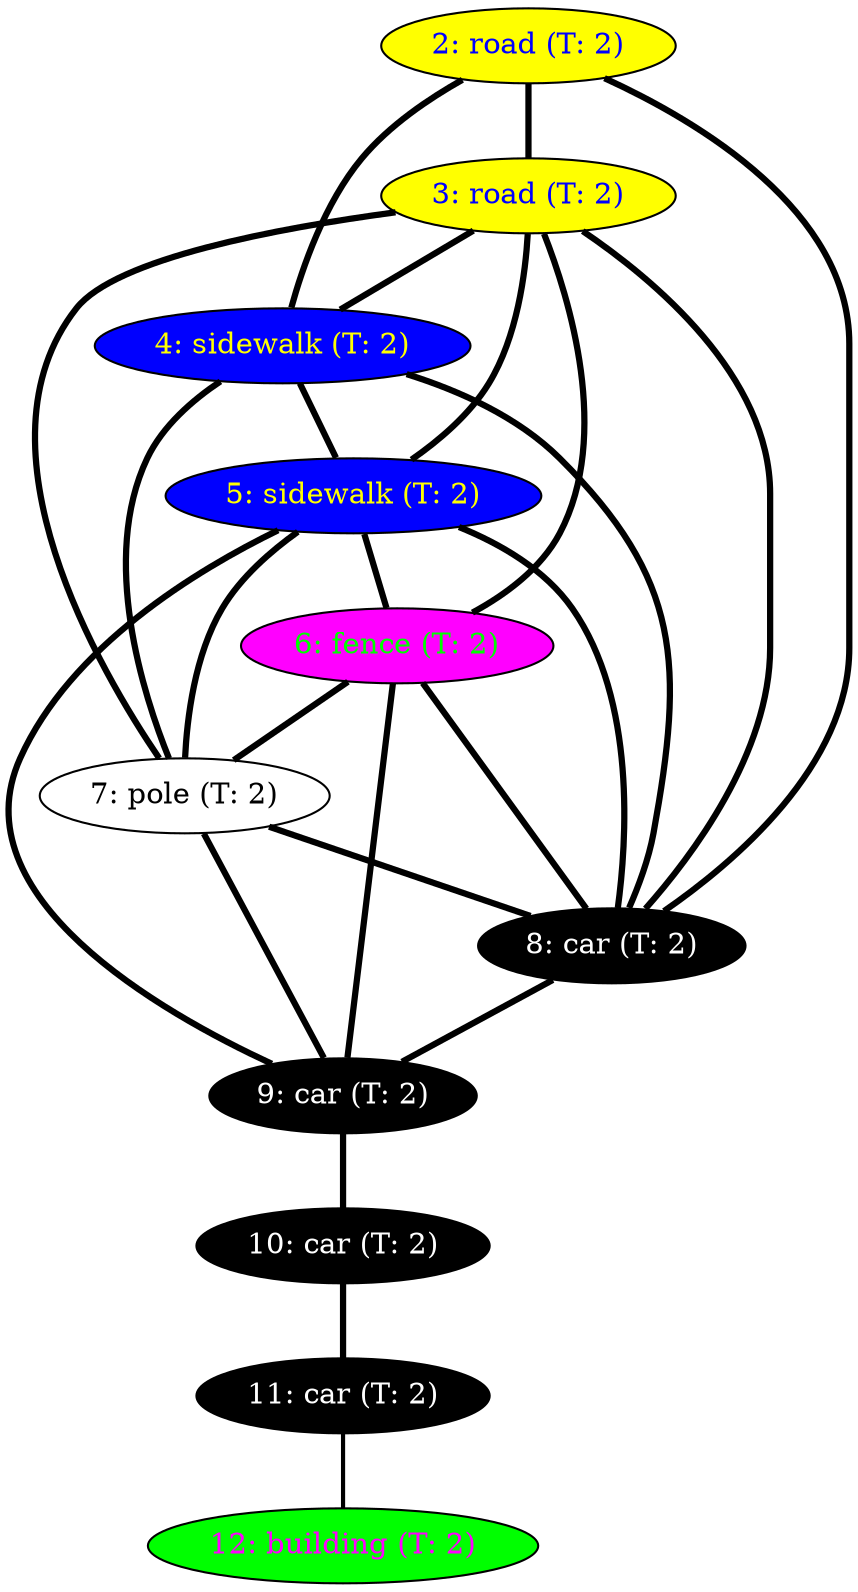 // Num vertices: 11
// Num edges: 24
graph semantic_graph {
	2 [ label="2: road (T: 2)", fillcolor="#ffff00", fontcolor="#0000ff", pos = "36.7961, 109.279!", style=filled ] // 3D pos: 36.7961 109.279 2.03078 // Observers: 0,12,24,
	3 [ label="3: road (T: 2)", fillcolor="#ffff00", fontcolor="#0000ff", pos = "41.6661, 117.603!", style=filled ] // 3D pos: 41.6661 117.603 1.64887 // Observers: 0,12,24,
	4 [ label="4: sidewalk (T: 2)", fillcolor="#0000ff", fontcolor="#ffff00", pos = "40.5729, 113.919!", style=filled ] // 3D pos: 40.5729 113.919 2.08202 // Observers: 0,12,24,
	5 [ label="5: sidewalk (T: 2)", fillcolor="#0000ff", fontcolor="#ffff00", pos = "39.7301, 122.02!", style=filled ] // 3D pos: 39.7301  122.02 2.08752 // Observers: 0,12,24,
	6 [ label="6: fence (T: 2)", fillcolor="#ff00ff", fontcolor="#00ff00", pos = "35.3698, 126.427!", style=filled ] // 3D pos: 35.3698 126.427  2.7455 // Observers: 0,12,24,
	7 [ label="7: pole (T: 2)", fillcolor="#ffffff", fontcolor="#000000", pos = "40.7771, 121.359!", style=filled ] // 3D pos: 40.7771 121.359 2.32973 // Observers: 0,12,24,
	8 [ label="8: car (T: 2)", fillcolor="#000000", fontcolor="#ffffff", pos = "36.3176, 120.909!", style=filled ] // 3D pos: 36.3176 120.909 2.31108 // Observers: 0,12,24,
	9 [ label="9: car (T: 2)", fillcolor="#000000", fontcolor="#ffffff", pos = "29.7477, 120.81!", style=filled ] // 3D pos: 29.7477  120.81 2.33007 // Observers: 0,12,24,
	10 [ label="10: car (T: 2)", fillcolor="#000000", fontcolor="#ffffff", pos = "22.5979, 120.637!", style=filled ] // 3D pos: 22.5979 120.637 2.38508 // Observers: 0,12,24,
	11 [ label="11: car (T: 2)", fillcolor="#000000", fontcolor="#ffffff", pos = "6.30613, 119.093!", style=filled ] // 3D pos: 6.30613 119.093 2.39058 // Observers: 0,12,24,
	12 [ label="12: building (T: 2)", fillcolor="#00ff00", fontcolor="#ff00ff", pos = "4.7421, 112.976!", style=filled ] // 3D pos:  4.7421 112.976 12.6003 // Observers: 12,12,24,
	2--3 [ penwidth=3 ]
	2--4 [ penwidth=3 ]
	2--8 [ penwidth=3 ]
	3--4 [ penwidth=3 ]
	3--5 [ penwidth=3 ]
	3--6 [ penwidth=3 ]
	3--7 [ penwidth=3 ]
	3--8 [ penwidth=3 ]
	4--5 [ penwidth=3 ]
	4--7 [ penwidth=3 ]
	4--8 [ penwidth=3 ]
	5--6 [ penwidth=3 ]
	5--7 [ penwidth=3 ]
	5--8 [ penwidth=3 ]
	5--9 [ penwidth=3 ]
	6--7 [ penwidth=3 ]
	6--8 [ penwidth=3 ]
	6--9 [ penwidth=3 ]
	7--8 [ penwidth=3 ]
	7--9 [ penwidth=3 ]
	8--9 [ penwidth=3 ]
	9--10 [ penwidth=3 ]
	10--11 [ penwidth=3 ]
	11--12 [ penwidth=2 ]
}